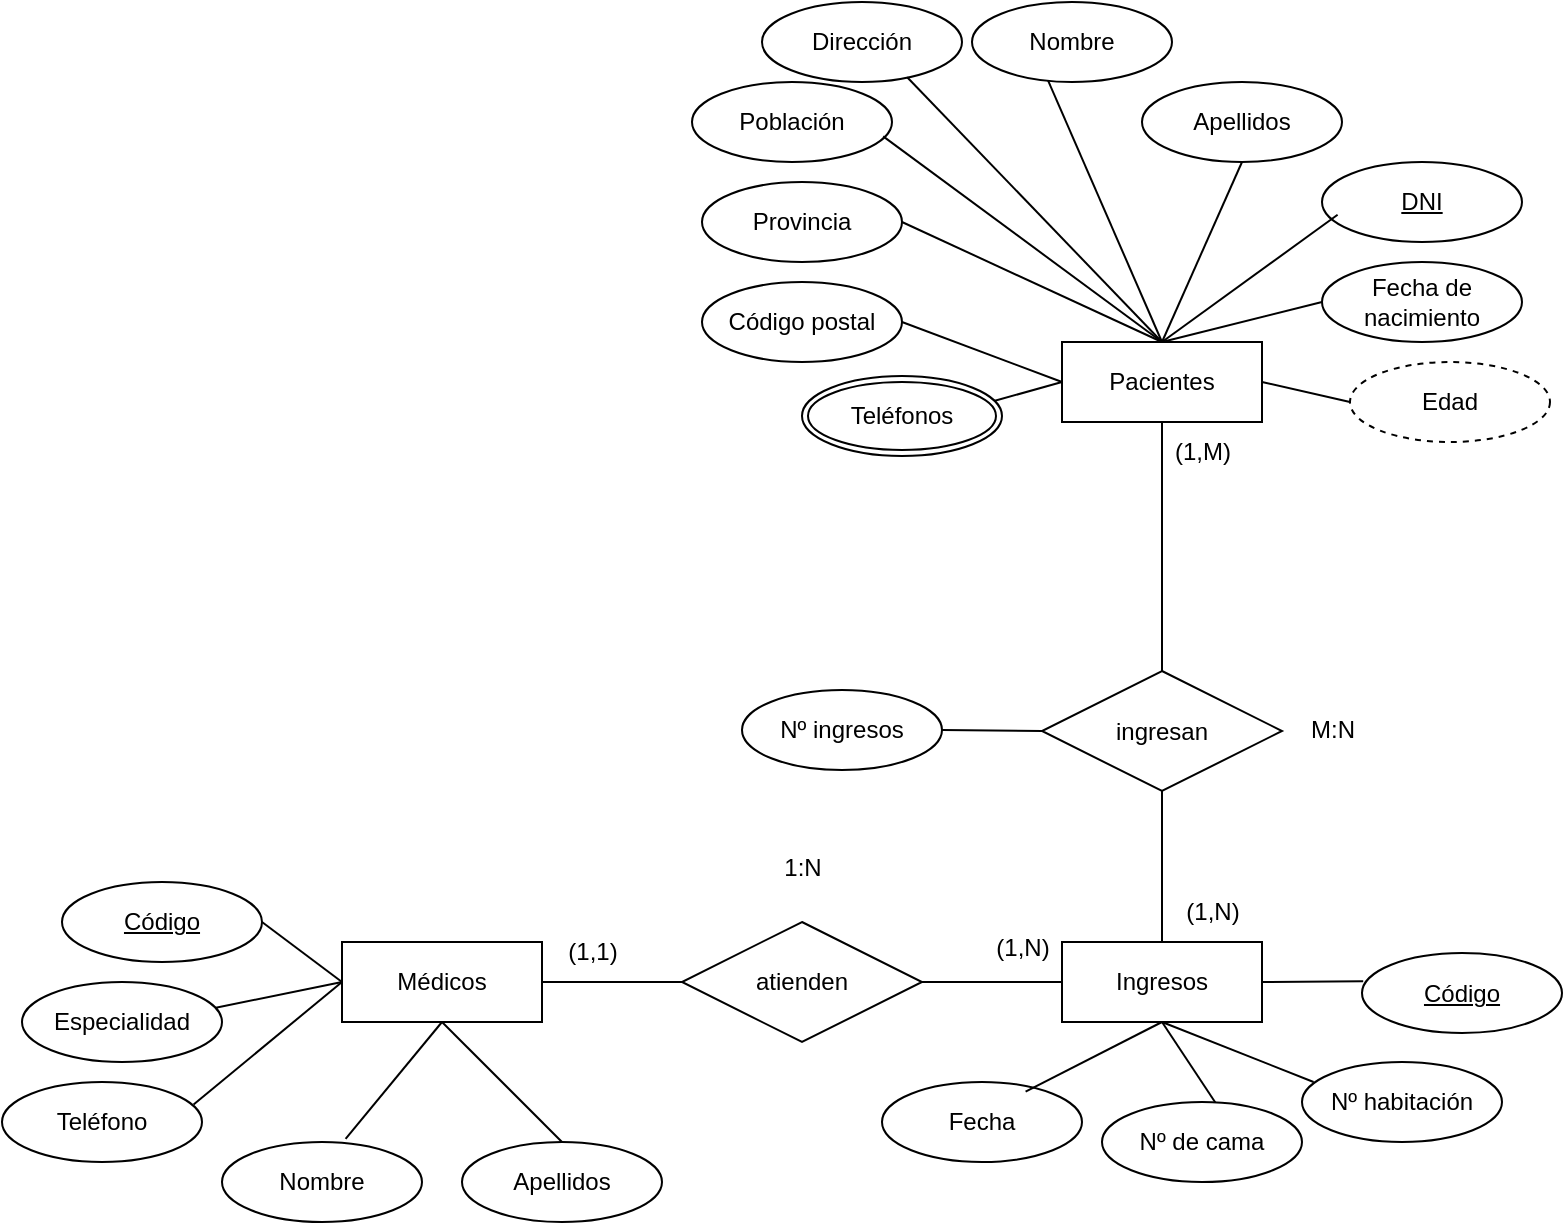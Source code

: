 <mxfile version="24.8.8">
  <diagram name="Page-1" id="WBDv5_wROoBOC59eoUjj">
    <mxGraphModel dx="1877" dy="538" grid="1" gridSize="10" guides="1" tooltips="1" connect="1" arrows="1" fold="1" page="1" pageScale="1" pageWidth="827" pageHeight="1169" math="0" shadow="0">
      <root>
        <mxCell id="0" />
        <mxCell id="1" parent="0" />
        <mxCell id="gLFzAUPFyc6bHwLK80JT-66" value="" style="endArrow=none;html=1;rounded=0;entryX=0;entryY=0.5;entryDx=0;entryDy=0;exitX=0.942;exitY=0.325;exitDx=0;exitDy=0;exitPerimeter=0;" edge="1" parent="1" source="gLFzAUPFyc6bHwLK80JT-11" target="gLFzAUPFyc6bHwLK80JT-1">
          <mxGeometry relative="1" as="geometry">
            <mxPoint x="-100" y="260" as="sourcePoint" />
            <mxPoint x="60" y="260" as="targetPoint" />
          </mxGeometry>
        </mxCell>
        <mxCell id="gLFzAUPFyc6bHwLK80JT-49" value="" style="endArrow=none;html=1;rounded=0;exitX=0;exitY=0.5;exitDx=0;exitDy=0;entryX=0.914;entryY=0.35;entryDx=0;entryDy=0;entryPerimeter=0;" edge="1" parent="1" source="gLFzAUPFyc6bHwLK80JT-2" target="gLFzAUPFyc6bHwLK80JT-16">
          <mxGeometry relative="1" as="geometry">
            <mxPoint x="-100" y="620" as="sourcePoint" />
            <mxPoint x="60" y="620" as="targetPoint" />
          </mxGeometry>
        </mxCell>
        <mxCell id="gLFzAUPFyc6bHwLK80JT-43" value="" style="endArrow=none;html=1;rounded=0;entryX=0.594;entryY=0.11;entryDx=0;entryDy=0;entryPerimeter=0;exitX=0.5;exitY=1;exitDx=0;exitDy=0;" edge="1" parent="1" source="gLFzAUPFyc6bHwLK80JT-19" target="gLFzAUPFyc6bHwLK80JT-24">
          <mxGeometry relative="1" as="geometry">
            <mxPoint x="-100" y="620" as="sourcePoint" />
            <mxPoint x="60" y="620" as="targetPoint" />
          </mxGeometry>
        </mxCell>
        <mxCell id="gLFzAUPFyc6bHwLK80JT-1" value="Pacientes" style="whiteSpace=wrap;html=1;align=center;" vertex="1" parent="1">
          <mxGeometry x="170" y="340" width="100" height="40" as="geometry" />
        </mxCell>
        <mxCell id="gLFzAUPFyc6bHwLK80JT-2" value="Médicos" style="whiteSpace=wrap;html=1;align=center;" vertex="1" parent="1">
          <mxGeometry x="-190" y="640" width="100" height="40" as="geometry" />
        </mxCell>
        <mxCell id="gLFzAUPFyc6bHwLK80JT-3" value="Nombre" style="ellipse;whiteSpace=wrap;html=1;align=center;" vertex="1" parent="1">
          <mxGeometry x="125" y="170" width="100" height="40" as="geometry" />
        </mxCell>
        <mxCell id="gLFzAUPFyc6bHwLK80JT-5" value="Fecha de nacimiento" style="ellipse;whiteSpace=wrap;html=1;align=center;" vertex="1" parent="1">
          <mxGeometry x="300" y="300" width="100" height="40" as="geometry" />
        </mxCell>
        <mxCell id="gLFzAUPFyc6bHwLK80JT-6" value="Código postal" style="ellipse;whiteSpace=wrap;html=1;align=center;" vertex="1" parent="1">
          <mxGeometry x="-10" y="310" width="100" height="40" as="geometry" />
        </mxCell>
        <mxCell id="gLFzAUPFyc6bHwLK80JT-7" value="Provincia" style="ellipse;whiteSpace=wrap;html=1;align=center;" vertex="1" parent="1">
          <mxGeometry x="-10" y="260" width="100" height="40" as="geometry" />
        </mxCell>
        <mxCell id="gLFzAUPFyc6bHwLK80JT-8" value="Población" style="ellipse;whiteSpace=wrap;html=1;align=center;" vertex="1" parent="1">
          <mxGeometry x="-15" y="210" width="100" height="40" as="geometry" />
        </mxCell>
        <mxCell id="gLFzAUPFyc6bHwLK80JT-9" value="Dirección" style="ellipse;whiteSpace=wrap;html=1;align=center;" vertex="1" parent="1">
          <mxGeometry x="20" y="170" width="100" height="40" as="geometry" />
        </mxCell>
        <mxCell id="gLFzAUPFyc6bHwLK80JT-10" value="Apellidos" style="ellipse;whiteSpace=wrap;html=1;align=center;" vertex="1" parent="1">
          <mxGeometry x="210" y="210" width="100" height="40" as="geometry" />
        </mxCell>
        <mxCell id="gLFzAUPFyc6bHwLK80JT-11" value="Teléfonos" style="ellipse;shape=doubleEllipse;margin=3;whiteSpace=wrap;html=1;align=center;" vertex="1" parent="1">
          <mxGeometry x="40" y="357" width="100" height="40" as="geometry" />
        </mxCell>
        <mxCell id="gLFzAUPFyc6bHwLK80JT-12" value="Edad" style="ellipse;whiteSpace=wrap;html=1;align=center;dashed=1;" vertex="1" parent="1">
          <mxGeometry x="314" y="350" width="100" height="40" as="geometry" />
        </mxCell>
        <mxCell id="gLFzAUPFyc6bHwLK80JT-14" value="Código" style="ellipse;whiteSpace=wrap;html=1;align=center;fontStyle=4;" vertex="1" parent="1">
          <mxGeometry x="-330" y="610" width="100" height="40" as="geometry" />
        </mxCell>
        <mxCell id="gLFzAUPFyc6bHwLK80JT-15" value="Teléfono" style="ellipse;whiteSpace=wrap;html=1;align=center;" vertex="1" parent="1">
          <mxGeometry x="-360" y="710" width="100" height="40" as="geometry" />
        </mxCell>
        <mxCell id="gLFzAUPFyc6bHwLK80JT-16" value="Especialidad" style="ellipse;whiteSpace=wrap;html=1;align=center;" vertex="1" parent="1">
          <mxGeometry x="-350" y="660" width="100" height="40" as="geometry" />
        </mxCell>
        <mxCell id="gLFzAUPFyc6bHwLK80JT-17" value="Apellidos" style="ellipse;whiteSpace=wrap;html=1;align=center;" vertex="1" parent="1">
          <mxGeometry x="-130" y="740" width="100" height="40" as="geometry" />
        </mxCell>
        <mxCell id="gLFzAUPFyc6bHwLK80JT-18" value="Nombre" style="ellipse;whiteSpace=wrap;html=1;align=center;" vertex="1" parent="1">
          <mxGeometry x="-250" y="740" width="100" height="40" as="geometry" />
        </mxCell>
        <mxCell id="gLFzAUPFyc6bHwLK80JT-19" value="Ingresos" style="whiteSpace=wrap;html=1;align=center;" vertex="1" parent="1">
          <mxGeometry x="170" y="640" width="100" height="40" as="geometry" />
        </mxCell>
        <mxCell id="gLFzAUPFyc6bHwLK80JT-20" value="ingresan" style="shape=rhombus;perimeter=rhombusPerimeter;whiteSpace=wrap;html=1;align=center;" vertex="1" parent="1">
          <mxGeometry x="160" y="504.5" width="120" height="60" as="geometry" />
        </mxCell>
        <mxCell id="gLFzAUPFyc6bHwLK80JT-22" value="Nº ingresos" style="ellipse;whiteSpace=wrap;html=1;align=center;" vertex="1" parent="1">
          <mxGeometry x="10" y="514" width="100" height="40" as="geometry" />
        </mxCell>
        <mxCell id="gLFzAUPFyc6bHwLK80JT-23" value="Fecha" style="ellipse;whiteSpace=wrap;html=1;align=center;" vertex="1" parent="1">
          <mxGeometry x="80" y="710" width="100" height="40" as="geometry" />
        </mxCell>
        <mxCell id="gLFzAUPFyc6bHwLK80JT-24" value="Nº de cama" style="ellipse;whiteSpace=wrap;html=1;align=center;" vertex="1" parent="1">
          <mxGeometry x="190" y="720" width="100" height="40" as="geometry" />
        </mxCell>
        <mxCell id="gLFzAUPFyc6bHwLK80JT-25" value="Nº habitación" style="ellipse;whiteSpace=wrap;html=1;align=center;" vertex="1" parent="1">
          <mxGeometry x="290" y="700" width="100" height="40" as="geometry" />
        </mxCell>
        <mxCell id="gLFzAUPFyc6bHwLK80JT-27" value="atienden" style="shape=rhombus;perimeter=rhombusPerimeter;whiteSpace=wrap;html=1;align=center;" vertex="1" parent="1">
          <mxGeometry x="-20" y="630" width="120" height="60" as="geometry" />
        </mxCell>
        <mxCell id="gLFzAUPFyc6bHwLK80JT-28" value="" style="endArrow=none;html=1;rounded=0;exitX=1;exitY=0.5;exitDx=0;exitDy=0;entryX=0;entryY=0.5;entryDx=0;entryDy=0;" edge="1" parent="1" source="gLFzAUPFyc6bHwLK80JT-2" target="gLFzAUPFyc6bHwLK80JT-27">
          <mxGeometry relative="1" as="geometry">
            <mxPoint x="-100" y="620" as="sourcePoint" />
            <mxPoint x="60" y="620" as="targetPoint" />
          </mxGeometry>
        </mxCell>
        <mxCell id="gLFzAUPFyc6bHwLK80JT-29" value="" style="endArrow=none;html=1;rounded=0;exitX=1;exitY=0.5;exitDx=0;exitDy=0;entryX=0;entryY=0.5;entryDx=0;entryDy=0;" edge="1" parent="1" source="gLFzAUPFyc6bHwLK80JT-27" target="gLFzAUPFyc6bHwLK80JT-19">
          <mxGeometry relative="1" as="geometry">
            <mxPoint x="-100" y="620" as="sourcePoint" />
            <mxPoint x="60" y="620" as="targetPoint" />
          </mxGeometry>
        </mxCell>
        <mxCell id="gLFzAUPFyc6bHwLK80JT-30" value="" style="endArrow=none;html=1;rounded=0;entryX=0.5;entryY=1;entryDx=0;entryDy=0;exitX=0.5;exitY=0;exitDx=0;exitDy=0;" edge="1" parent="1" source="gLFzAUPFyc6bHwLK80JT-19" target="gLFzAUPFyc6bHwLK80JT-20">
          <mxGeometry relative="1" as="geometry">
            <mxPoint x="220" y="630" as="sourcePoint" />
            <mxPoint x="60" y="620" as="targetPoint" />
          </mxGeometry>
        </mxCell>
        <mxCell id="gLFzAUPFyc6bHwLK80JT-32" value="" style="endArrow=none;html=1;rounded=0;entryX=0.5;entryY=1;entryDx=0;entryDy=0;exitX=0.5;exitY=0;exitDx=0;exitDy=0;" edge="1" parent="1" source="gLFzAUPFyc6bHwLK80JT-20" target="gLFzAUPFyc6bHwLK80JT-1">
          <mxGeometry relative="1" as="geometry">
            <mxPoint x="220" y="500" as="sourcePoint" />
            <mxPoint x="60" y="620" as="targetPoint" />
            <Array as="points">
              <mxPoint x="220" y="470" />
            </Array>
          </mxGeometry>
        </mxCell>
        <mxCell id="gLFzAUPFyc6bHwLK80JT-33" value="(1,N)" style="text;html=1;align=center;verticalAlign=middle;resizable=0;points=[];autosize=1;strokeColor=none;fillColor=none;" vertex="1" parent="1">
          <mxGeometry x="125" y="628" width="50" height="30" as="geometry" />
        </mxCell>
        <mxCell id="gLFzAUPFyc6bHwLK80JT-34" value="(1,1)" style="text;html=1;align=center;verticalAlign=middle;resizable=0;points=[];autosize=1;strokeColor=none;fillColor=none;" vertex="1" parent="1">
          <mxGeometry x="-90" y="630" width="50" height="30" as="geometry" />
        </mxCell>
        <mxCell id="gLFzAUPFyc6bHwLK80JT-35" value="(1,N)" style="text;html=1;align=center;verticalAlign=middle;resizable=0;points=[];autosize=1;strokeColor=none;fillColor=none;" vertex="1" parent="1">
          <mxGeometry x="220" y="610" width="50" height="30" as="geometry" />
        </mxCell>
        <mxCell id="gLFzAUPFyc6bHwLK80JT-36" value="(1,M)" style="text;html=1;align=center;verticalAlign=middle;resizable=0;points=[];autosize=1;strokeColor=none;fillColor=none;" vertex="1" parent="1">
          <mxGeometry x="215" y="380" width="50" height="30" as="geometry" />
        </mxCell>
        <mxCell id="gLFzAUPFyc6bHwLK80JT-38" value="" style="endArrow=none;html=1;rounded=0;exitX=1;exitY=0.5;exitDx=0;exitDy=0;entryX=0;entryY=0.5;entryDx=0;entryDy=0;" edge="1" parent="1" source="gLFzAUPFyc6bHwLK80JT-22" target="gLFzAUPFyc6bHwLK80JT-20">
          <mxGeometry relative="1" as="geometry">
            <mxPoint x="-100" y="500" as="sourcePoint" />
            <mxPoint x="60" y="500" as="targetPoint" />
          </mxGeometry>
        </mxCell>
        <mxCell id="gLFzAUPFyc6bHwLK80JT-39" value="" style="endArrow=none;html=1;rounded=0;entryX=0.058;entryY=0.25;entryDx=0;entryDy=0;entryPerimeter=0;exitX=0.5;exitY=1;exitDx=0;exitDy=0;" edge="1" parent="1" source="gLFzAUPFyc6bHwLK80JT-19" target="gLFzAUPFyc6bHwLK80JT-25">
          <mxGeometry relative="1" as="geometry">
            <mxPoint x="-100" y="620" as="sourcePoint" />
            <mxPoint x="60" y="620" as="targetPoint" />
          </mxGeometry>
        </mxCell>
        <mxCell id="gLFzAUPFyc6bHwLK80JT-40" value="Código" style="ellipse;whiteSpace=wrap;html=1;align=center;fontStyle=4;" vertex="1" parent="1">
          <mxGeometry x="320" y="645.5" width="100" height="40" as="geometry" />
        </mxCell>
        <mxCell id="gLFzAUPFyc6bHwLK80JT-41" value="" style="endArrow=none;html=1;rounded=0;entryX=0.006;entryY=0.353;entryDx=0;entryDy=0;entryPerimeter=0;exitX=1;exitY=0.5;exitDx=0;exitDy=0;" edge="1" parent="1" source="gLFzAUPFyc6bHwLK80JT-19" target="gLFzAUPFyc6bHwLK80JT-40">
          <mxGeometry relative="1" as="geometry">
            <mxPoint x="-100" y="620" as="sourcePoint" />
            <mxPoint x="60" y="620" as="targetPoint" />
          </mxGeometry>
        </mxCell>
        <mxCell id="gLFzAUPFyc6bHwLK80JT-42" value="" style="endArrow=none;html=1;rounded=0;entryX=0.718;entryY=0.12;entryDx=0;entryDy=0;entryPerimeter=0;" edge="1" parent="1" target="gLFzAUPFyc6bHwLK80JT-23">
          <mxGeometry relative="1" as="geometry">
            <mxPoint x="220" y="680" as="sourcePoint" />
            <mxPoint x="60" y="620" as="targetPoint" />
          </mxGeometry>
        </mxCell>
        <mxCell id="gLFzAUPFyc6bHwLK80JT-44" value="" style="endArrow=none;html=1;rounded=0;entryX=0.5;entryY=0;entryDx=0;entryDy=0;exitX=0.5;exitY=1;exitDx=0;exitDy=0;" edge="1" parent="1" source="gLFzAUPFyc6bHwLK80JT-2" target="gLFzAUPFyc6bHwLK80JT-17">
          <mxGeometry relative="1" as="geometry">
            <mxPoint x="-100" y="620" as="sourcePoint" />
            <mxPoint x="60" y="620" as="targetPoint" />
          </mxGeometry>
        </mxCell>
        <mxCell id="gLFzAUPFyc6bHwLK80JT-45" value="" style="endArrow=none;html=1;rounded=0;exitX=0.618;exitY=-0.04;exitDx=0;exitDy=0;exitPerimeter=0;" edge="1" parent="1" source="gLFzAUPFyc6bHwLK80JT-18">
          <mxGeometry relative="1" as="geometry">
            <mxPoint x="-100" y="620" as="sourcePoint" />
            <mxPoint x="-140" y="680" as="targetPoint" />
          </mxGeometry>
        </mxCell>
        <mxCell id="gLFzAUPFyc6bHwLK80JT-48" value="" style="endArrow=none;html=1;rounded=0;exitX=1;exitY=0.5;exitDx=0;exitDy=0;entryX=0;entryY=0.5;entryDx=0;entryDy=0;" edge="1" parent="1" source="gLFzAUPFyc6bHwLK80JT-14" target="gLFzAUPFyc6bHwLK80JT-2">
          <mxGeometry relative="1" as="geometry">
            <mxPoint x="-100" y="620" as="sourcePoint" />
            <mxPoint x="60" y="620" as="targetPoint" />
          </mxGeometry>
        </mxCell>
        <mxCell id="gLFzAUPFyc6bHwLK80JT-50" value="" style="endArrow=none;html=1;rounded=0;exitX=0.958;exitY=0.28;exitDx=0;exitDy=0;exitPerimeter=0;entryX=0;entryY=0.5;entryDx=0;entryDy=0;" edge="1" parent="1" source="gLFzAUPFyc6bHwLK80JT-15" target="gLFzAUPFyc6bHwLK80JT-2">
          <mxGeometry relative="1" as="geometry">
            <mxPoint x="-100" y="620" as="sourcePoint" />
            <mxPoint x="60" y="620" as="targetPoint" />
          </mxGeometry>
        </mxCell>
        <mxCell id="gLFzAUPFyc6bHwLK80JT-51" value="DNI" style="ellipse;whiteSpace=wrap;html=1;align=center;fontStyle=4;" vertex="1" parent="1">
          <mxGeometry x="300" y="250" width="100" height="40" as="geometry" />
        </mxCell>
        <mxCell id="gLFzAUPFyc6bHwLK80JT-54" value="1:N" style="text;html=1;align=center;verticalAlign=middle;resizable=0;points=[];autosize=1;strokeColor=none;fillColor=none;" vertex="1" parent="1">
          <mxGeometry x="20" y="588" width="40" height="30" as="geometry" />
        </mxCell>
        <mxCell id="gLFzAUPFyc6bHwLK80JT-55" value="M:N" style="text;html=1;align=center;verticalAlign=middle;resizable=0;points=[];autosize=1;strokeColor=none;fillColor=none;" vertex="1" parent="1">
          <mxGeometry x="280" y="519" width="50" height="30" as="geometry" />
        </mxCell>
        <mxCell id="gLFzAUPFyc6bHwLK80JT-57" value="" style="endArrow=none;html=1;rounded=0;entryX=0.38;entryY=0.98;entryDx=0;entryDy=0;entryPerimeter=0;exitX=0.5;exitY=0;exitDx=0;exitDy=0;" edge="1" parent="1" source="gLFzAUPFyc6bHwLK80JT-1" target="gLFzAUPFyc6bHwLK80JT-3">
          <mxGeometry relative="1" as="geometry">
            <mxPoint x="-100" y="260" as="sourcePoint" />
            <mxPoint x="60" y="260" as="targetPoint" />
          </mxGeometry>
        </mxCell>
        <mxCell id="gLFzAUPFyc6bHwLK80JT-58" value="" style="endArrow=none;html=1;rounded=0;entryX=0.5;entryY=1;entryDx=0;entryDy=0;exitX=0.5;exitY=0;exitDx=0;exitDy=0;" edge="1" parent="1" source="gLFzAUPFyc6bHwLK80JT-1" target="gLFzAUPFyc6bHwLK80JT-10">
          <mxGeometry relative="1" as="geometry">
            <mxPoint x="-100" y="260" as="sourcePoint" />
            <mxPoint x="60" y="260" as="targetPoint" />
          </mxGeometry>
        </mxCell>
        <mxCell id="gLFzAUPFyc6bHwLK80JT-59" value="" style="endArrow=none;html=1;rounded=0;entryX=0.078;entryY=0.66;entryDx=0;entryDy=0;entryPerimeter=0;exitX=0.5;exitY=0;exitDx=0;exitDy=0;" edge="1" parent="1" source="gLFzAUPFyc6bHwLK80JT-1" target="gLFzAUPFyc6bHwLK80JT-51">
          <mxGeometry relative="1" as="geometry">
            <mxPoint x="-100" y="260" as="sourcePoint" />
            <mxPoint x="60" y="260" as="targetPoint" />
          </mxGeometry>
        </mxCell>
        <mxCell id="gLFzAUPFyc6bHwLK80JT-60" value="" style="endArrow=none;html=1;rounded=0;entryX=0;entryY=0.5;entryDx=0;entryDy=0;exitX=0.5;exitY=0;exitDx=0;exitDy=0;" edge="1" parent="1" source="gLFzAUPFyc6bHwLK80JT-1" target="gLFzAUPFyc6bHwLK80JT-5">
          <mxGeometry relative="1" as="geometry">
            <mxPoint x="-100" y="260" as="sourcePoint" />
            <mxPoint x="60" y="260" as="targetPoint" />
          </mxGeometry>
        </mxCell>
        <mxCell id="gLFzAUPFyc6bHwLK80JT-61" value="" style="endArrow=none;html=1;rounded=0;entryX=0;entryY=0.5;entryDx=0;entryDy=0;exitX=1;exitY=0.5;exitDx=0;exitDy=0;" edge="1" parent="1" source="gLFzAUPFyc6bHwLK80JT-1" target="gLFzAUPFyc6bHwLK80JT-12">
          <mxGeometry relative="1" as="geometry">
            <mxPoint x="-100" y="260" as="sourcePoint" />
            <mxPoint x="60" y="260" as="targetPoint" />
          </mxGeometry>
        </mxCell>
        <mxCell id="gLFzAUPFyc6bHwLK80JT-62" value="" style="endArrow=none;html=1;rounded=0;entryX=0.726;entryY=0.94;entryDx=0;entryDy=0;entryPerimeter=0;exitX=0.5;exitY=0;exitDx=0;exitDy=0;" edge="1" parent="1" source="gLFzAUPFyc6bHwLK80JT-1" target="gLFzAUPFyc6bHwLK80JT-9">
          <mxGeometry relative="1" as="geometry">
            <mxPoint x="-100" y="260" as="sourcePoint" />
            <mxPoint x="60" y="260" as="targetPoint" />
          </mxGeometry>
        </mxCell>
        <mxCell id="gLFzAUPFyc6bHwLK80JT-63" value="" style="endArrow=none;html=1;rounded=0;entryX=0.956;entryY=0.68;entryDx=0;entryDy=0;entryPerimeter=0;" edge="1" parent="1" target="gLFzAUPFyc6bHwLK80JT-8">
          <mxGeometry relative="1" as="geometry">
            <mxPoint x="220" y="340" as="sourcePoint" />
            <mxPoint x="60" y="260" as="targetPoint" />
          </mxGeometry>
        </mxCell>
        <mxCell id="gLFzAUPFyc6bHwLK80JT-64" value="" style="endArrow=none;html=1;rounded=0;entryX=1;entryY=0.5;entryDx=0;entryDy=0;exitX=0.5;exitY=0;exitDx=0;exitDy=0;" edge="1" parent="1" source="gLFzAUPFyc6bHwLK80JT-1" target="gLFzAUPFyc6bHwLK80JT-7">
          <mxGeometry relative="1" as="geometry">
            <mxPoint x="-100" y="260" as="sourcePoint" />
            <mxPoint x="60" y="260" as="targetPoint" />
          </mxGeometry>
        </mxCell>
        <mxCell id="gLFzAUPFyc6bHwLK80JT-65" value="" style="endArrow=none;html=1;rounded=0;entryX=1;entryY=0.5;entryDx=0;entryDy=0;exitX=0;exitY=0.5;exitDx=0;exitDy=0;" edge="1" parent="1" source="gLFzAUPFyc6bHwLK80JT-1" target="gLFzAUPFyc6bHwLK80JT-6">
          <mxGeometry relative="1" as="geometry">
            <mxPoint x="-100" y="260" as="sourcePoint" />
            <mxPoint x="60" y="260" as="targetPoint" />
          </mxGeometry>
        </mxCell>
      </root>
    </mxGraphModel>
  </diagram>
</mxfile>
